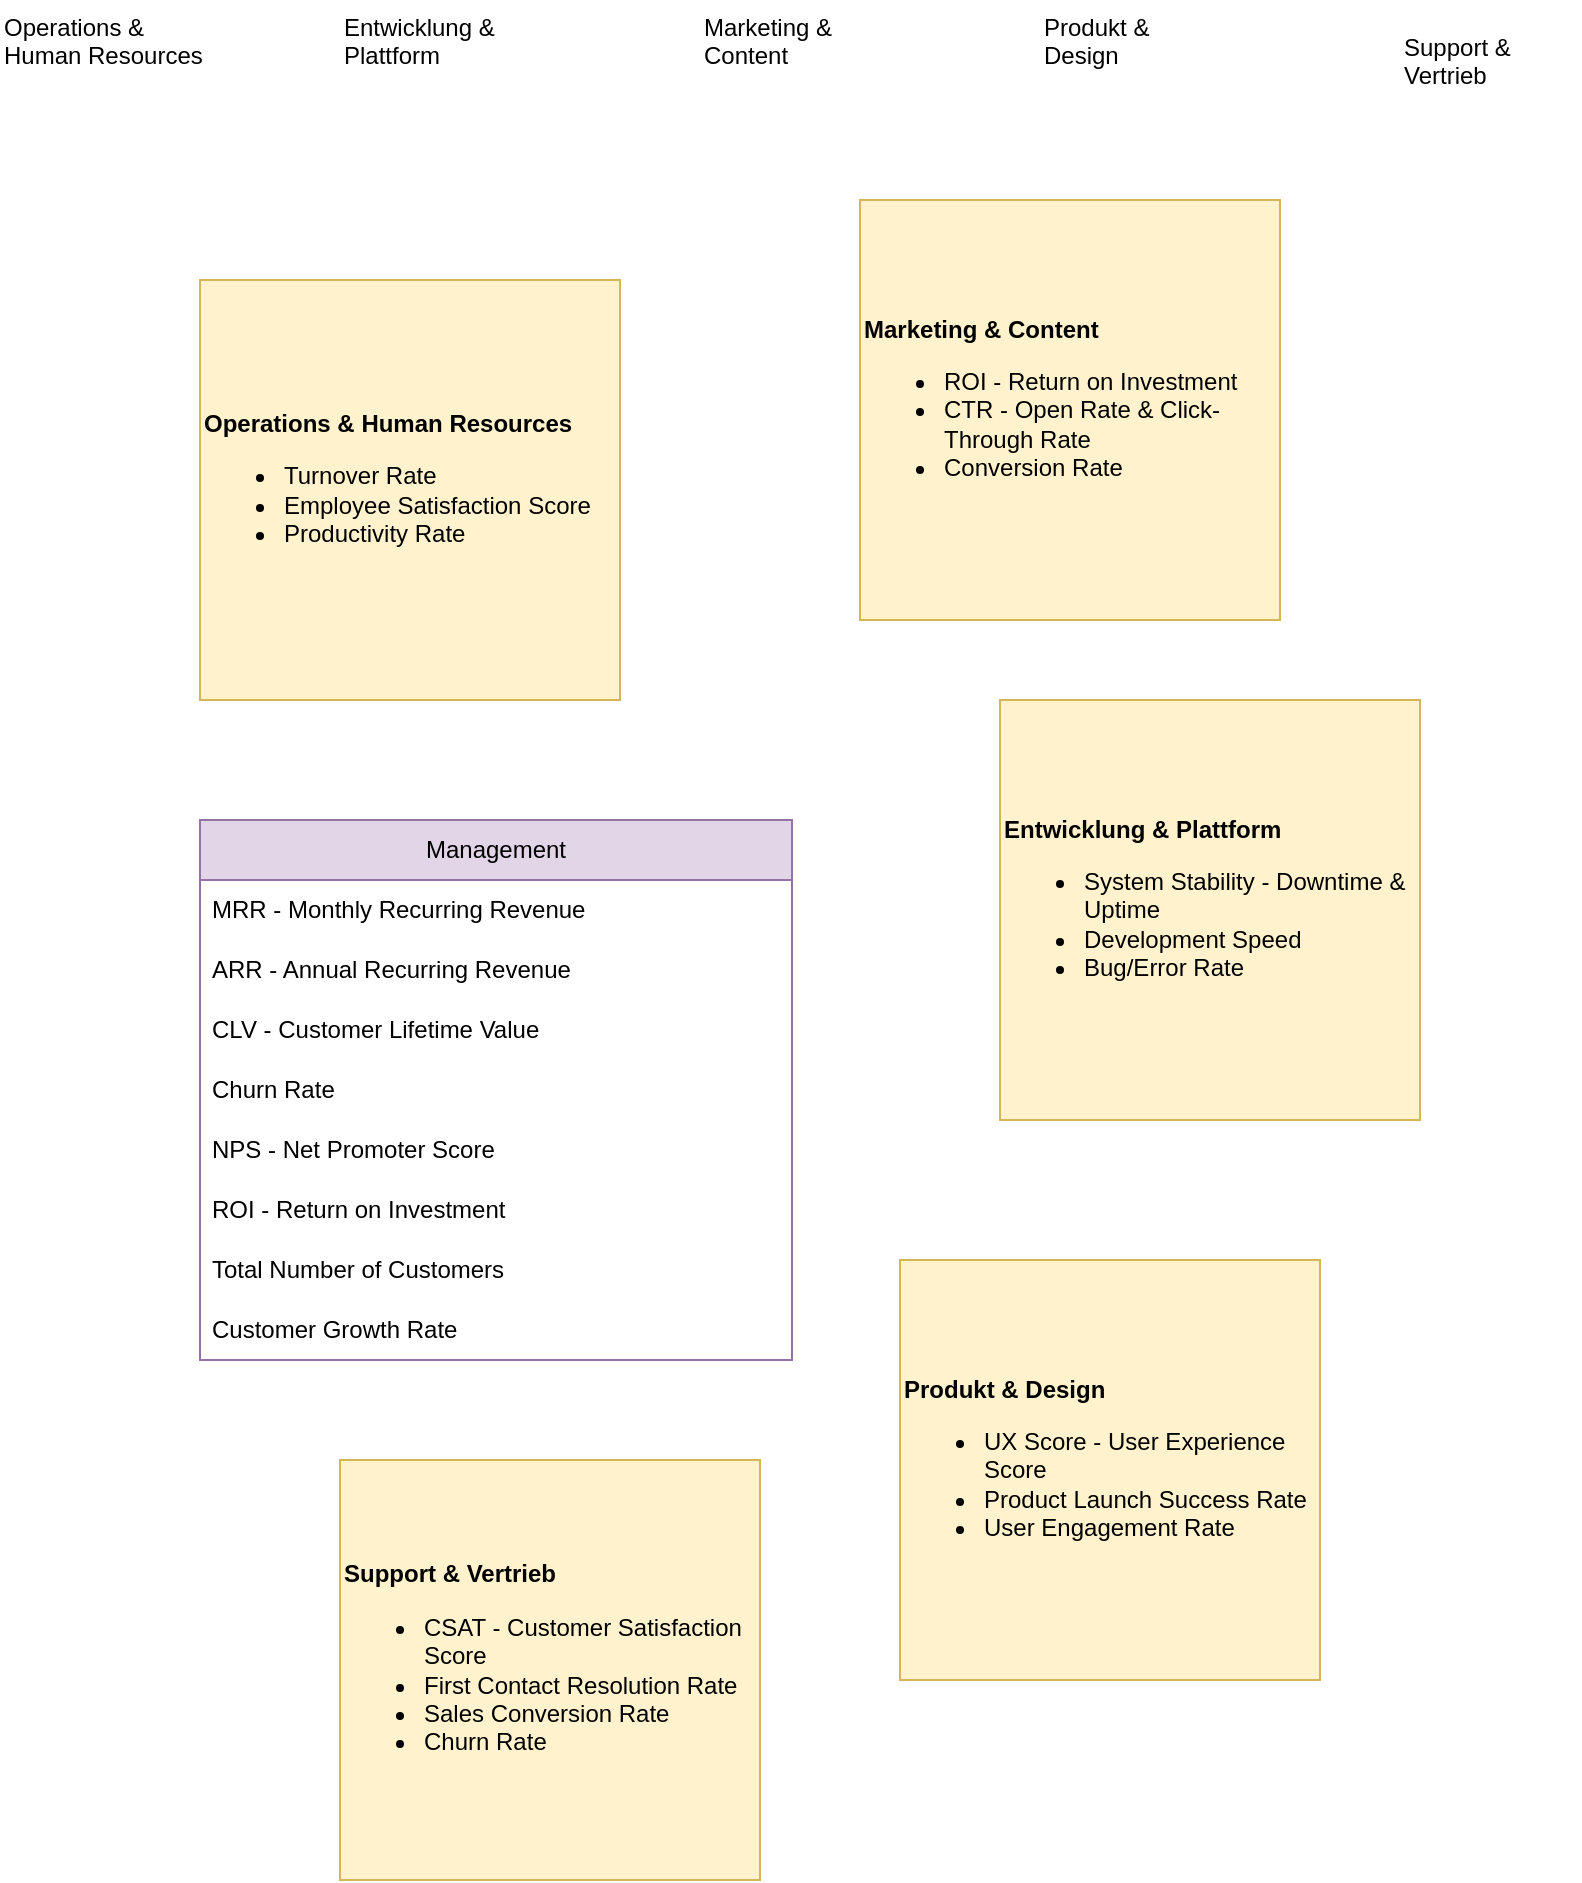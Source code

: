 <mxfile version="24.8.3">
  <diagram name="Sayfa -1" id="Sdfj-GC8wiDZE4e8GERv">
    <mxGraphModel dx="1114" dy="658" grid="1" gridSize="10" guides="1" tooltips="1" connect="1" arrows="1" fold="1" page="1" pageScale="1" pageWidth="827" pageHeight="1169" math="0" shadow="0">
      <root>
        <mxCell id="0" />
        <mxCell id="1" parent="0" />
        <mxCell id="oVbkqIIo09KomOK0cmno-1" value="Operations &amp; &#xa;Human Resources" style="text;whiteSpace=wrap;html=1;" parent="1" vertex="1">
          <mxGeometry y="30" width="130" height="50" as="geometry" />
        </mxCell>
        <mxCell id="oVbkqIIo09KomOK0cmno-5" value="Entwicklung &amp; &#xa;Plattform" style="text;whiteSpace=wrap;html=1;" parent="1" vertex="1">
          <mxGeometry x="170" y="30" width="110" height="50" as="geometry" />
        </mxCell>
        <mxCell id="oVbkqIIo09KomOK0cmno-6" value="Produkt &amp; &#xa;Design" style="text;whiteSpace=wrap;html=1;" parent="1" vertex="1">
          <mxGeometry x="520" y="30" width="90" height="50" as="geometry" />
        </mxCell>
        <mxCell id="oVbkqIIo09KomOK0cmno-7" value="Support &amp; &#xa;Vertrieb" style="text;whiteSpace=wrap;html=1;" parent="1" vertex="1">
          <mxGeometry x="700" y="40" width="90" height="50" as="geometry" />
        </mxCell>
        <mxCell id="oVbkqIIo09KomOK0cmno-8" value="Marketing &amp; &#xa;Content" style="text;whiteSpace=wrap;html=1;" parent="1" vertex="1">
          <mxGeometry x="350" y="30" width="100" height="50" as="geometry" />
        </mxCell>
        <mxCell id="7crULtzWD0FGvb5_Vqq5-3" value="Management" style="swimlane;fontStyle=0;childLayout=stackLayout;horizontal=1;startSize=30;horizontalStack=0;resizeParent=1;resizeParentMax=0;resizeLast=0;collapsible=1;marginBottom=0;whiteSpace=wrap;html=1;fillColor=#e1d5e7;strokeColor=#9673a6;" vertex="1" parent="1">
          <mxGeometry x="100" y="440" width="296" height="270" as="geometry">
            <mxRectangle x="344" y="250" width="110" height="30" as="alternateBounds" />
          </mxGeometry>
        </mxCell>
        <mxCell id="7crULtzWD0FGvb5_Vqq5-4" value="MRR - Monthly Recurring Revenue" style="text;strokeColor=none;fillColor=none;align=left;verticalAlign=middle;spacingLeft=4;spacingRight=4;overflow=hidden;points=[[0,0.5],[1,0.5]];portConstraint=eastwest;rotatable=0;whiteSpace=wrap;html=1;" vertex="1" parent="7crULtzWD0FGvb5_Vqq5-3">
          <mxGeometry y="30" width="296" height="30" as="geometry" />
        </mxCell>
        <mxCell id="7crULtzWD0FGvb5_Vqq5-5" value="ARR - Annual Recurring Revenue" style="text;strokeColor=none;fillColor=none;align=left;verticalAlign=middle;spacingLeft=4;spacingRight=4;overflow=hidden;points=[[0,0.5],[1,0.5]];portConstraint=eastwest;rotatable=0;whiteSpace=wrap;html=1;" vertex="1" parent="7crULtzWD0FGvb5_Vqq5-3">
          <mxGeometry y="60" width="296" height="30" as="geometry" />
        </mxCell>
        <mxCell id="7crULtzWD0FGvb5_Vqq5-6" value="CLV - Customer Lifetime Value" style="text;strokeColor=none;fillColor=none;align=left;verticalAlign=middle;spacingLeft=4;spacingRight=4;overflow=hidden;points=[[0,0.5],[1,0.5]];portConstraint=eastwest;rotatable=0;whiteSpace=wrap;html=1;" vertex="1" parent="7crULtzWD0FGvb5_Vqq5-3">
          <mxGeometry y="90" width="296" height="30" as="geometry" />
        </mxCell>
        <mxCell id="7crULtzWD0FGvb5_Vqq5-7" value="Churn Rate" style="text;strokeColor=none;fillColor=none;align=left;verticalAlign=middle;spacingLeft=4;spacingRight=4;overflow=hidden;points=[[0,0.5],[1,0.5]];portConstraint=eastwest;rotatable=0;whiteSpace=wrap;html=1;" vertex="1" parent="7crULtzWD0FGvb5_Vqq5-3">
          <mxGeometry y="120" width="296" height="30" as="geometry" />
        </mxCell>
        <mxCell id="7crULtzWD0FGvb5_Vqq5-8" value="NPS - Net Promoter Score" style="text;strokeColor=none;fillColor=none;align=left;verticalAlign=middle;spacingLeft=4;spacingRight=4;overflow=hidden;points=[[0,0.5],[1,0.5]];portConstraint=eastwest;rotatable=0;whiteSpace=wrap;html=1;" vertex="1" parent="7crULtzWD0FGvb5_Vqq5-3">
          <mxGeometry y="150" width="296" height="30" as="geometry" />
        </mxCell>
        <mxCell id="7crULtzWD0FGvb5_Vqq5-9" value="ROI - Return on Investment" style="text;strokeColor=none;fillColor=none;align=left;verticalAlign=middle;spacingLeft=4;spacingRight=4;overflow=hidden;points=[[0,0.5],[1,0.5]];portConstraint=eastwest;rotatable=0;whiteSpace=wrap;html=1;" vertex="1" parent="7crULtzWD0FGvb5_Vqq5-3">
          <mxGeometry y="180" width="296" height="30" as="geometry" />
        </mxCell>
        <mxCell id="7crULtzWD0FGvb5_Vqq5-10" value="Total Number of Customers" style="text;strokeColor=none;fillColor=none;align=left;verticalAlign=middle;spacingLeft=4;spacingRight=4;overflow=hidden;points=[[0,0.5],[1,0.5]];portConstraint=eastwest;rotatable=0;whiteSpace=wrap;html=1;" vertex="1" parent="7crULtzWD0FGvb5_Vqq5-3">
          <mxGeometry y="210" width="296" height="30" as="geometry" />
        </mxCell>
        <mxCell id="7crULtzWD0FGvb5_Vqq5-11" value="Customer Growth Rate" style="text;strokeColor=none;fillColor=none;align=left;verticalAlign=middle;spacingLeft=4;spacingRight=4;overflow=hidden;points=[[0,0.5],[1,0.5]];portConstraint=eastwest;rotatable=0;whiteSpace=wrap;html=1;" vertex="1" parent="7crULtzWD0FGvb5_Vqq5-3">
          <mxGeometry y="240" width="296" height="30" as="geometry" />
        </mxCell>
        <mxCell id="7crULtzWD0FGvb5_Vqq5-22" value="&lt;div&gt;&lt;b&gt;&lt;span style=&quot;&quot;&gt;Operations &amp;amp;&amp;nbsp;&lt;/span&gt;&lt;span style=&quot;&quot;&gt;Human Resources&lt;/span&gt;&lt;/b&gt;&lt;/div&gt;&lt;div&gt;&lt;ul&gt;&lt;li style=&quot;&quot;&gt;&lt;span style=&quot;&quot;&gt;Turnover Rate&lt;/span&gt;&lt;/li&gt;&lt;li&gt;&lt;span style=&quot;&quot;&gt;Employee Satisfaction Score&lt;/span&gt;&lt;/li&gt;&lt;li style=&quot;&quot;&gt;&lt;span style=&quot;&quot;&gt;Productivity Rate&lt;/span&gt;&lt;/li&gt;&lt;/ul&gt;&lt;/div&gt;" style="whiteSpace=wrap;html=1;aspect=fixed;align=left;fillColor=#fff2cc;strokeColor=#d6b656;" vertex="1" parent="1">
          <mxGeometry x="100" y="170" width="210" height="210" as="geometry" />
        </mxCell>
        <mxCell id="7crULtzWD0FGvb5_Vqq5-23" value="&lt;div&gt;&lt;span style=&quot;background-color: initial;&quot;&gt;&lt;b&gt;Marketing &amp;amp; Content&lt;/b&gt;&lt;/span&gt;&lt;/div&gt;&lt;div&gt;&lt;ul&gt;&lt;li style=&quot;&quot;&gt;&lt;span style=&quot;background-color: initial;&quot;&gt;ROI - Return on Investment&lt;/span&gt;&lt;/li&gt;&lt;li style=&quot;&quot;&gt;&lt;span style=&quot;background-color: initial;&quot;&gt;CTR - Open Rate &amp;amp; Click-Through Rate&lt;/span&gt;&lt;/li&gt;&lt;li style=&quot;&quot;&gt;Conversion Rate&lt;/li&gt;&lt;/ul&gt;&lt;/div&gt;" style="whiteSpace=wrap;html=1;aspect=fixed;align=left;fillColor=#fff2cc;strokeColor=#d6b656;" vertex="1" parent="1">
          <mxGeometry x="430" y="130" width="210" height="210" as="geometry" />
        </mxCell>
        <mxCell id="7crULtzWD0FGvb5_Vqq5-24" value="&lt;div&gt;&lt;span style=&quot;background-color: initial;&quot;&gt;&lt;b&gt;Entwicklung &amp;amp; Plattform&lt;/b&gt;&lt;/span&gt;&lt;/div&gt;&lt;div&gt;&lt;ul&gt;&lt;li style=&quot;&quot;&gt;&lt;span style=&quot;background-color: initial;&quot;&gt;System Stability - Downtime &amp;amp; Uptime&lt;/span&gt;&lt;/li&gt;&lt;li style=&quot;&quot;&gt;&lt;span style=&quot;background-color: initial;&quot;&gt;Development Speed&lt;/span&gt;&lt;/li&gt;&lt;li style=&quot;&quot;&gt;Bug/Error Rate&lt;/li&gt;&lt;/ul&gt;&lt;/div&gt;" style="whiteSpace=wrap;html=1;aspect=fixed;align=left;fillColor=#fff2cc;strokeColor=#d6b656;" vertex="1" parent="1">
          <mxGeometry x="500" y="380" width="210" height="210" as="geometry" />
        </mxCell>
        <mxCell id="7crULtzWD0FGvb5_Vqq5-25" value="&lt;div&gt;&lt;span style=&quot;background-color: initial;&quot;&gt;&lt;b&gt;Produkt &amp;amp; Design&lt;/b&gt;&lt;/span&gt;&lt;/div&gt;&lt;div&gt;&lt;ul&gt;&lt;li style=&quot;&quot;&gt;&lt;span style=&quot;background-color: initial;&quot;&gt;UX Score - User Experience Score&lt;/span&gt;&lt;/li&gt;&lt;li style=&quot;&quot;&gt;&lt;span style=&quot;background-color: initial;&quot;&gt;Product Launch Success Rate&lt;/span&gt;&lt;/li&gt;&lt;li style=&quot;&quot;&gt;User Engagement Rate&lt;/li&gt;&lt;/ul&gt;&lt;/div&gt;" style="whiteSpace=wrap;html=1;aspect=fixed;align=left;fillColor=#fff2cc;strokeColor=#d6b656;" vertex="1" parent="1">
          <mxGeometry x="450" y="660" width="210" height="210" as="geometry" />
        </mxCell>
        <mxCell id="7crULtzWD0FGvb5_Vqq5-26" value="&lt;div&gt;&lt;span style=&quot;background-color: initial;&quot;&gt;&lt;b&gt;Support &amp;amp; Vertrieb&lt;/b&gt;&lt;/span&gt;&lt;/div&gt;&lt;div&gt;&lt;ul&gt;&lt;li style=&quot;&quot;&gt;&lt;span style=&quot;background-color: initial;&quot;&gt;CSAT - Customer Satisfaction Score&lt;/span&gt;&lt;/li&gt;&lt;li style=&quot;&quot;&gt;&lt;span style=&quot;background-color: initial;&quot;&gt;First Contact Resolution Rate&lt;/span&gt;&lt;/li&gt;&lt;li style=&quot;&quot;&gt;Sales Conversion Rate&lt;/li&gt;&lt;li style=&quot;&quot;&gt;Churn Rate&lt;/li&gt;&lt;/ul&gt;&lt;/div&gt;" style="whiteSpace=wrap;html=1;aspect=fixed;align=left;fillColor=#fff2cc;strokeColor=#d6b656;" vertex="1" parent="1">
          <mxGeometry x="170" y="760" width="210" height="210" as="geometry" />
        </mxCell>
      </root>
    </mxGraphModel>
  </diagram>
</mxfile>
